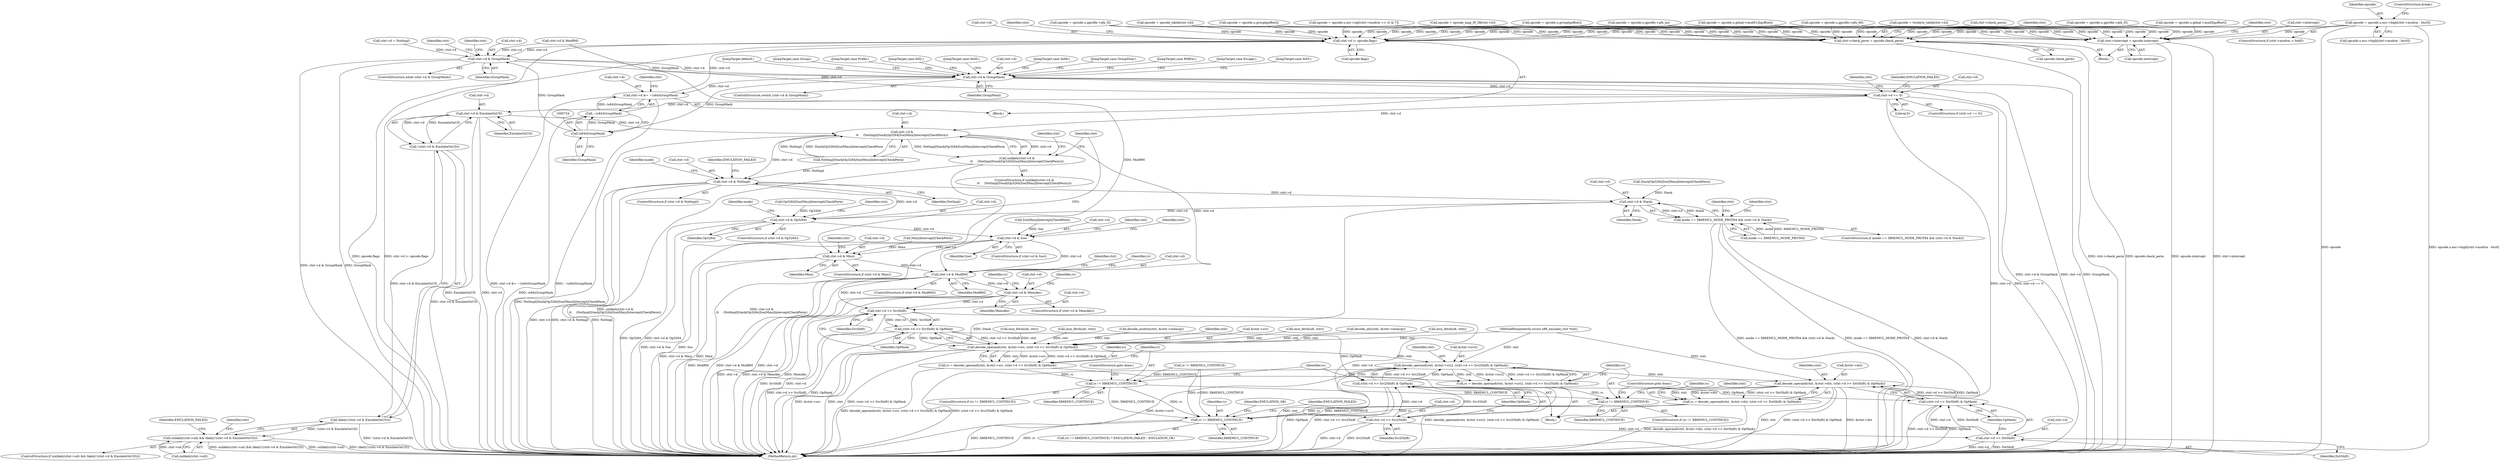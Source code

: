 digraph "0_linux_a430c9166312e1aa3d80bce32374233bdbfeba32@array" {
"1000681" [label="(Call,opcode = opcode.u.esc->high[ctxt->modrm - 0xc0])"];
"1000726" [label="(Call,ctxt->d |= opcode.flags)"];
"1000516" [label="(Call,ctxt->d & GroupMask)"];
"1000523" [label="(Call,ctxt->d & GroupMask)"];
"1000718" [label="(Call,ctxt->d &= ~(u64)GroupMask)"];
"1000723" [label="(Call,(u64)GroupMask)"];
"1000722" [label="(Call,~(u64)GroupMask)"];
"1000734" [label="(Call,ctxt->d == 0)"];
"1000758" [label="(Call,ctxt->d & EmulateOnUD)"];
"1000757" [label="(Call,!(ctxt->d & EmulateOnUD))"];
"1000756" [label="(Call,likely(!(ctxt->d & EmulateOnUD)))"];
"1000751" [label="(Call,unlikely(ctxt->ud) && likely(!(ctxt->d & EmulateOnUD)))"];
"1000767" [label="(Call,ctxt->d &\n\t\t     (NotImpl|Stack|Op3264|Sse|Mmx|Intercept|CheckPerm))"];
"1000766" [label="(Call,unlikely(ctxt->d &\n\t\t     (NotImpl|Stack|Op3264|Sse|Mmx|Intercept|CheckPerm)))"];
"1000800" [label="(Call,ctxt->d & NotImpl)"];
"1000812" [label="(Call,ctxt->d & Stack)"];
"1000808" [label="(Call,mode == X86EMUL_MODE_PROT64 && (ctxt->d & Stack))"];
"1000823" [label="(Call,ctxt->d & Op3264)"];
"1000845" [label="(Call,ctxt->d & Sse)"];
"1000857" [label="(Call,ctxt->d & Mmx)"];
"1000868" [label="(Call,ctxt->d & ModRM)"];
"1000898" [label="(Call,ctxt->d & MemAbs)"];
"1000946" [label="(Call,ctxt->d >> SrcShift)"];
"1000945" [label="(Call,(ctxt->d >> SrcShift) & OpMask)"];
"1000939" [label="(Call,decode_operand(ctxt, &ctxt->src, (ctxt->d >> SrcShift) & OpMask))"];
"1000937" [label="(Call,rc = decode_operand(ctxt, &ctxt->src, (ctxt->d >> SrcShift) & OpMask))"];
"1000953" [label="(Call,rc != X86EMUL_CONTINUE)"];
"1000973" [label="(Call,rc != X86EMUL_CONTINUE)"];
"1001012" [label="(Call,rc != X86EMUL_CONTINUE)"];
"1000959" [label="(Call,decode_operand(ctxt, &ctxt->src2, (ctxt->d >> Src2Shift) & OpMask))"];
"1000957" [label="(Call,rc = decode_operand(ctxt, &ctxt->src2, (ctxt->d >> Src2Shift) & OpMask))"];
"1000979" [label="(Call,decode_operand(ctxt, &ctxt->dst, (ctxt->d >> DstShift) & OpMask))"];
"1000977" [label="(Call,rc = decode_operand(ctxt, &ctxt->dst, (ctxt->d >> DstShift) & OpMask))"];
"1000965" [label="(Call,(ctxt->d >> Src2Shift) & OpMask)"];
"1000985" [label="(Call,(ctxt->d >> DstShift) & OpMask)"];
"1000966" [label="(Call,ctxt->d >> Src2Shift)"];
"1000986" [label="(Call,ctxt->d >> DstShift)"];
"1000785" [label="(Call,ctxt->check_perm = opcode.check_perm)"];
"1000792" [label="(Call,ctxt->intercept = opcode.intercept)"];
"1000641" [label="(Call,opcode = opcode.u.gprefix->pfx_66)"];
"1000465" [label="(Call,ctxt->d & ModRM)"];
"1000939" [label="(Call,decode_operand(ctxt, &ctxt->src, (ctxt->d >> SrcShift) & OpMask))"];
"1000697" [label="(Call,opcode = opcode.u.esc->op[(ctxt->modrm >> 3) & 7])"];
"1000640" [label="(JumpTarget,case 0x66:)"];
"1000767" [label="(Call,ctxt->d &\n\t\t     (NotImpl|Stack|Op3264|Sse|Mmx|Intercept|CheckPerm))"];
"1000810" [label="(Identifier,mode)"];
"1000900" [label="(Identifier,ctxt)"];
"1000549" [label="(JumpTarget,case GroupDual:)"];
"1000902" [label="(Identifier,MemAbs)"];
"1001011" [label="(Call,(rc != X86EMUL_CONTINUE) ? EMULATION_FAILED : EMULATION_OK)"];
"1000845" [label="(Call,ctxt->d & Sse)"];
"1000726" [label="(Call,ctxt->d |= opcode.flags)"];
"1000447" [label="(Call,insn_fetch(u8, ctxt))"];
"1000591" [label="(JumpTarget,case RMExt:)"];
"1000756" [label="(Call,likely(!(ctxt->d & EmulateOnUD)))"];
"1000800" [label="(Call,ctxt->d & NotImpl)"];
"1000812" [label="(Call,ctxt->d & Stack)"];
"1000813" [label="(Call,ctxt->d)"];
"1001014" [label="(Identifier,X86EMUL_CONTINUE)"];
"1000786" [label="(Call,ctxt->check_perm)"];
"1000759" [label="(Call,ctxt->d)"];
"1000875" [label="(Identifier,rc)"];
"1000959" [label="(Call,decode_operand(ctxt, &ctxt->src2, (ctxt->d >> Src2Shift) & OpMask))"];
"1000967" [label="(Call,ctxt->d)"];
"1000785" [label="(Call,ctxt->check_perm = opcode.check_perm)"];
"1000987" [label="(Call,ctxt->d)"];
"1000858" [label="(Call,ctxt->d)"];
"1001017" [label="(MethodReturn,int)"];
"1000861" [label="(Identifier,Mmx)"];
"1000846" [label="(Call,ctxt->d)"];
"1000956" [label="(ControlStructure,goto done;)"];
"1000824" [label="(Call,ctxt->d)"];
"1000831" [label="(Identifier,mode)"];
"1000947" [label="(Call,ctxt->d)"];
"1000794" [label="(Identifier,ctxt)"];
"1000905" [label="(Call,decode_abs(ctxt, &ctxt->memop))"];
"1000978" [label="(Identifier,rc)"];
"1000567" [label="(Call,opcode = opcode.u.gdual->mod3[goffset])"];
"1001016" [label="(Identifier,EMULATION_OK)"];
"1000751" [label="(Call,unlikely(ctxt->ud) && likely(!(ctxt->d & EmulateOnUD)))"];
"1000809" [label="(Call,mode == X86EMUL_MODE_PROT64)"];
"1000719" [label="(Call,ctxt->d)"];
"1000867" [label="(ControlStructure,if (ctxt->d & ModRM))"];
"1000985" [label="(Call,(ctxt->d >> DstShift) & OpMask)"];
"1000277" [label="(Call,insn_fetch(u8, ctxt))"];
"1000971" [label="(Identifier,OpMask)"];
"1000722" [label="(Call,~(u64)GroupMask)"];
"1000789" [label="(Call,opcode.check_perm)"];
"1000808" [label="(Call,mode == X86EMUL_MODE_PROT64 && (ctxt->d & Stack))"];
"1000804" [label="(Identifier,NotImpl)"];
"1000515" [label="(ControlStructure,while (ctxt->d & GroupMask))"];
"1000825" [label="(Identifier,ctxt)"];
"1000938" [label="(Identifier,rc)"];
"1000872" [label="(Identifier,ModRM)"];
"1000579" [label="(Call,opcode = opcode.u.gdual->mod012[goffset])"];
"1000762" [label="(Identifier,EmulateOnUD)"];
"1000975" [label="(Identifier,X86EMUL_CONTINUE)"];
"1000990" [label="(Identifier,DstShift)"];
"1000868" [label="(Call,ctxt->d & ModRM)"];
"1000424" [label="(Call,opcode = twobyte_table[ctxt->b])"];
"1000951" [label="(Identifier,OpMask)"];
"1000952" [label="(ControlStructure,if (rc != X86EMUL_CONTINUE))"];
"1000510" [label="(Call,ctxt->d = NotImpl)"];
"1000844" [label="(ControlStructure,if (ctxt->d & Sse))"];
"1000779" [label="(Call,Mmx|Intercept|CheckPerm)"];
"1000750" [label="(ControlStructure,if (unlikely(ctxt->ud) && likely(!(ctxt->d & EmulateOnUD))))"];
"1000516" [label="(Call,ctxt->d & GroupMask)"];
"1000955" [label="(Identifier,X86EMUL_CONTINUE)"];
"1000980" [label="(Identifier,ctxt)"];
"1000520" [label="(Identifier,GroupMask)"];
"1000674" [label="(JumpTarget,case Escape:)"];
"1000787" [label="(Identifier,ctxt)"];
"1001015" [label="(Identifier,EMULATION_FAILED)"];
"1000945" [label="(Call,(ctxt->d >> SrcShift) & OpMask)"];
"1000960" [label="(Identifier,ctxt)"];
"1000801" [label="(Call,ctxt->d)"];
"1001012" [label="(Call,rc != X86EMUL_CONTINUE)"];
"1000991" [label="(Identifier,OpMask)"];
"1000913" [label="(Identifier,rc)"];
"1000652" [label="(Call,opcode = opcode.u.gprefix->pfx_f2)"];
"1000899" [label="(Call,ctxt->d)"];
"1000764" [label="(Identifier,EMULATION_FAILED)"];
"1000683" [label="(Call,opcode.u.esc->high[ctxt->modrm - 0xc0])"];
"1000450" [label="(Call,opcode = opcode_map_0f_38[ctxt->b])"];
"1000768" [label="(Call,ctxt->d)"];
"1000827" [label="(Identifier,Op3264)"];
"1000730" [label="(Call,opcode.flags)"];
"1000961" [label="(Call,&ctxt->src2)"];
"1000662" [label="(JumpTarget,case 0xf3:)"];
"1000725" [label="(Identifier,GroupMask)"];
"1000757" [label="(Call,!(ctxt->d & EmulateOnUD))"];
"1000823" [label="(Call,ctxt->d & Op3264)"];
"1000792" [label="(Call,ctxt->intercept = opcode.intercept)"];
"1000474" [label="(Call,insn_fetch(u8, ctxt))"];
"1000727" [label="(Call,ctxt->d)"];
"1000802" [label="(Identifier,ctxt)"];
"1000771" [label="(Call,NotImpl|Stack|Op3264|Sse|Mmx|Intercept|CheckPerm)"];
"1000740" [label="(Identifier,EMULATION_FAILED)"];
"1000735" [label="(Call,ctxt->d)"];
"1000682" [label="(Identifier,opcode)"];
"1000723" [label="(Call,(u64)GroupMask)"];
"1000775" [label="(Call,Op3264|Sse|Mmx|Intercept|CheckPerm)"];
"1000994" [label="(Identifier,ctxt)"];
"1000856" [label="(ControlStructure,if (ctxt->d & Mmx))"];
"1000904" [label="(Identifier,rc)"];
"1000957" [label="(Call,rc = decode_operand(ctxt, &ctxt->src2, (ctxt->d >> Src2Shift) & OpMask))"];
"1000539" [label="(Call,opcode = opcode.u.group[goffset])"];
"1000972" [label="(ControlStructure,if (rc != X86EMUL_CONTINUE))"];
"1000870" [label="(Identifier,ctxt)"];
"1000954" [label="(Identifier,rc)"];
"1000793" [label="(Call,ctxt->intercept)"];
"1000966" [label="(Call,ctxt->d >> Src2Shift)"];
"1000977" [label="(Call,rc = decode_operand(ctxt, &ctxt->dst, (ctxt->d >> DstShift) & OpMask))"];
"1000630" [label="(Call,opcode = opcode.u.gprefix->pfx_no)"];
"1000973" [label="(Call,rc != X86EMUL_CONTINUE)"];
"1000421" [label="(Call,insn_fetch(u8, ctxt))"];
"1000898" [label="(Call,ctxt->d & MemAbs)"];
"1000522" [label="(ControlStructure,switch (ctxt->d & GroupMask))"];
"1000715" [label="(JumpTarget,default:)"];
"1000819" [label="(Identifier,ctxt)"];
"1000937" [label="(Call,rc = decode_operand(ctxt, &ctxt->src, (ctxt->d >> SrcShift) & OpMask))"];
"1000718" [label="(Call,ctxt->d &= ~(u64)GroupMask)"];
"1000758" [label="(Call,ctxt->d & EmulateOnUD)"];
"1000766" [label="(Call,unlikely(ctxt->d &\n\t\t     (NotImpl|Stack|Op3264|Sse|Mmx|Intercept|CheckPerm)))"];
"1000974" [label="(Identifier,rc)"];
"1000859" [label="(Identifier,ctxt)"];
"1000849" [label="(Identifier,Sse)"];
"1000796" [label="(Call,opcode.intercept)"];
"1000876" [label="(Call,decode_modrm(ctxt, &ctxt->memop))"];
"1000979" [label="(Call,decode_operand(ctxt, &ctxt->dst, (ctxt->d >> DstShift) & OpMask))"];
"1000852" [label="(Identifier,ctxt)"];
"1000816" [label="(Identifier,Stack)"];
"1000950" [label="(Identifier,SrcShift)"];
"1000529" [label="(JumpTarget,case Group:)"];
"1000965" [label="(Call,(ctxt->d >> Src2Shift) & OpMask)"];
"1000609" [label="(JumpTarget,case Prefix:)"];
"1000912" [label="(Call,rc != X86EMUL_CONTINUE)"];
"1000681" [label="(Call,opcode = opcode.u.esc->high[ctxt->modrm - 0xc0])"];
"1000738" [label="(Literal,0)"];
"1000981" [label="(Call,&ctxt->dst)"];
"1000869" [label="(Call,ctxt->d)"];
"1000736" [label="(Identifier,ctxt)"];
"1000777" [label="(Call,Sse|Mmx|Intercept|CheckPerm)"];
"1000752" [label="(Call,unlikely(ctxt->ud))"];
"1000769" [label="(Identifier,ctxt)"];
"1000784" [label="(Block,)"];
"1000847" [label="(Identifier,ctxt)"];
"1000527" [label="(Identifier,GroupMask)"];
"1000946" [label="(Call,ctxt->d >> SrcShift)"];
"1000675" [label="(ControlStructure,if (ctxt->modrm > 0xbf))"];
"1000857" [label="(Call,ctxt->d & Mmx)"];
"1000807" [label="(ControlStructure,if (mode == X86EMUL_MODE_PROT64 && (ctxt->d & Stack)))"];
"1000958" [label="(Identifier,rc)"];
"1000525" [label="(Identifier,ctxt)"];
"1000517" [label="(Call,ctxt->d)"];
"1000733" [label="(ControlStructure,if (ctxt->d == 0))"];
"1000133" [label="(Block,)"];
"1000864" [label="(Identifier,ctxt)"];
"1000651" [label="(JumpTarget,case 0xf2:)"];
"1000986" [label="(Call,ctxt->d >> DstShift)"];
"1000734" [label="(Call,ctxt->d == 0)"];
"1000629" [label="(JumpTarget,case 0x00:)"];
"1000663" [label="(Call,opcode = opcode.u.gprefix->pfx_f3)"];
"1000728" [label="(Identifier,ctxt)"];
"1000523" [label="(Call,ctxt->d & GroupMask)"];
"1000806" [label="(Identifier,EMULATION_FAILED)"];
"1000940" [label="(Identifier,ctxt)"];
"1000953" [label="(Call,rc != X86EMUL_CONTINUE)"];
"1000398" [label="(Call,opcode = opcode_table[ctxt->b])"];
"1000897" [label="(ControlStructure,if (ctxt->d & MemAbs))"];
"1000743" [label="(Identifier,ctxt)"];
"1000976" [label="(ControlStructure,goto done;)"];
"1000524" [label="(Call,ctxt->d)"];
"1000970" [label="(Identifier,Src2Shift)"];
"1000941" [label="(Call,&ctxt->src)"];
"1000521" [label="(Block,)"];
"1001013" [label="(Identifier,rc)"];
"1000773" [label="(Call,Stack|Op3264|Sse|Mmx|Intercept|CheckPerm)"];
"1000799" [label="(ControlStructure,if (ctxt->d & NotImpl))"];
"1000130" [label="(MethodParameterIn,struct x86_emulate_ctxt *ctxt)"];
"1000599" [label="(Call,opcode = opcode.u.group[goffset])"];
"1000714" [label="(ControlStructure,break;)"];
"1000822" [label="(ControlStructure,if (ctxt->d & Op3264))"];
"1000765" [label="(ControlStructure,if (unlikely(ctxt->d &\n\t\t     (NotImpl|Stack|Op3264|Sse|Mmx|Intercept|CheckPerm))))"];
"1000518" [label="(Identifier,ctxt)"];
"1000681" -> "1000675"  [label="AST: "];
"1000681" -> "1000683"  [label="CFG: "];
"1000682" -> "1000681"  [label="AST: "];
"1000683" -> "1000681"  [label="AST: "];
"1000714" -> "1000681"  [label="CFG: "];
"1000681" -> "1001017"  [label="DDG: opcode"];
"1000681" -> "1001017"  [label="DDG: opcode.u.esc->high[ctxt->modrm - 0xc0]"];
"1000681" -> "1000726"  [label="DDG: opcode"];
"1000681" -> "1000785"  [label="DDG: opcode"];
"1000681" -> "1000792"  [label="DDG: opcode"];
"1000726" -> "1000521"  [label="AST: "];
"1000726" -> "1000730"  [label="CFG: "];
"1000727" -> "1000726"  [label="AST: "];
"1000730" -> "1000726"  [label="AST: "];
"1000518" -> "1000726"  [label="CFG: "];
"1000726" -> "1001017"  [label="DDG: opcode.flags"];
"1000726" -> "1001017"  [label="DDG: ctxt->d |= opcode.flags"];
"1000726" -> "1000516"  [label="DDG: ctxt->d"];
"1000718" -> "1000726"  [label="DDG: ctxt->d"];
"1000539" -> "1000726"  [label="DDG: opcode"];
"1000567" -> "1000726"  [label="DDG: opcode"];
"1000663" -> "1000726"  [label="DDG: opcode"];
"1000630" -> "1000726"  [label="DDG: opcode"];
"1000599" -> "1000726"  [label="DDG: opcode"];
"1000450" -> "1000726"  [label="DDG: opcode"];
"1000697" -> "1000726"  [label="DDG: opcode"];
"1000641" -> "1000726"  [label="DDG: opcode"];
"1000398" -> "1000726"  [label="DDG: opcode"];
"1000579" -> "1000726"  [label="DDG: opcode"];
"1000652" -> "1000726"  [label="DDG: opcode"];
"1000424" -> "1000726"  [label="DDG: opcode"];
"1000516" -> "1000515"  [label="AST: "];
"1000516" -> "1000520"  [label="CFG: "];
"1000517" -> "1000516"  [label="AST: "];
"1000520" -> "1000516"  [label="AST: "];
"1000525" -> "1000516"  [label="CFG: "];
"1000736" -> "1000516"  [label="CFG: "];
"1000516" -> "1001017"  [label="DDG: GroupMask"];
"1000516" -> "1001017"  [label="DDG: ctxt->d & GroupMask"];
"1000510" -> "1000516"  [label="DDG: ctxt->d"];
"1000465" -> "1000516"  [label="DDG: ctxt->d"];
"1000723" -> "1000516"  [label="DDG: GroupMask"];
"1000516" -> "1000523"  [label="DDG: ctxt->d"];
"1000516" -> "1000523"  [label="DDG: GroupMask"];
"1000516" -> "1000734"  [label="DDG: ctxt->d"];
"1000523" -> "1000522"  [label="AST: "];
"1000523" -> "1000527"  [label="CFG: "];
"1000524" -> "1000523"  [label="AST: "];
"1000527" -> "1000523"  [label="AST: "];
"1000529" -> "1000523"  [label="CFG: "];
"1000549" -> "1000523"  [label="CFG: "];
"1000591" -> "1000523"  [label="CFG: "];
"1000609" -> "1000523"  [label="CFG: "];
"1000629" -> "1000523"  [label="CFG: "];
"1000640" -> "1000523"  [label="CFG: "];
"1000651" -> "1000523"  [label="CFG: "];
"1000662" -> "1000523"  [label="CFG: "];
"1000674" -> "1000523"  [label="CFG: "];
"1000715" -> "1000523"  [label="CFG: "];
"1000523" -> "1001017"  [label="DDG: ctxt->d"];
"1000523" -> "1001017"  [label="DDG: GroupMask"];
"1000523" -> "1001017"  [label="DDG: ctxt->d & GroupMask"];
"1000523" -> "1000718"  [label="DDG: ctxt->d"];
"1000523" -> "1000723"  [label="DDG: GroupMask"];
"1000523" -> "1000734"  [label="DDG: ctxt->d"];
"1000718" -> "1000521"  [label="AST: "];
"1000718" -> "1000722"  [label="CFG: "];
"1000719" -> "1000718"  [label="AST: "];
"1000722" -> "1000718"  [label="AST: "];
"1000728" -> "1000718"  [label="CFG: "];
"1000718" -> "1001017"  [label="DDG: ctxt->d &= ~(u64)GroupMask"];
"1000718" -> "1001017"  [label="DDG: ~(u64)GroupMask"];
"1000722" -> "1000718"  [label="DDG: (u64)GroupMask"];
"1000723" -> "1000722"  [label="AST: "];
"1000723" -> "1000725"  [label="CFG: "];
"1000724" -> "1000723"  [label="AST: "];
"1000725" -> "1000723"  [label="AST: "];
"1000722" -> "1000723"  [label="CFG: "];
"1000723" -> "1000722"  [label="DDG: GroupMask"];
"1000722" -> "1001017"  [label="DDG: (u64)GroupMask"];
"1000734" -> "1000733"  [label="AST: "];
"1000734" -> "1000738"  [label="CFG: "];
"1000735" -> "1000734"  [label="AST: "];
"1000738" -> "1000734"  [label="AST: "];
"1000740" -> "1000734"  [label="CFG: "];
"1000743" -> "1000734"  [label="CFG: "];
"1000734" -> "1001017"  [label="DDG: ctxt->d"];
"1000734" -> "1001017"  [label="DDG: ctxt->d == 0"];
"1000734" -> "1000758"  [label="DDG: ctxt->d"];
"1000734" -> "1000767"  [label="DDG: ctxt->d"];
"1000758" -> "1000757"  [label="AST: "];
"1000758" -> "1000762"  [label="CFG: "];
"1000759" -> "1000758"  [label="AST: "];
"1000762" -> "1000758"  [label="AST: "];
"1000757" -> "1000758"  [label="CFG: "];
"1000758" -> "1001017"  [label="DDG: EmulateOnUD"];
"1000758" -> "1001017"  [label="DDG: ctxt->d"];
"1000758" -> "1000757"  [label="DDG: ctxt->d"];
"1000758" -> "1000757"  [label="DDG: EmulateOnUD"];
"1000758" -> "1000767"  [label="DDG: ctxt->d"];
"1000757" -> "1000756"  [label="AST: "];
"1000756" -> "1000757"  [label="CFG: "];
"1000757" -> "1001017"  [label="DDG: ctxt->d & EmulateOnUD"];
"1000757" -> "1000756"  [label="DDG: ctxt->d & EmulateOnUD"];
"1000756" -> "1000751"  [label="AST: "];
"1000751" -> "1000756"  [label="CFG: "];
"1000756" -> "1001017"  [label="DDG: !(ctxt->d & EmulateOnUD)"];
"1000756" -> "1000751"  [label="DDG: !(ctxt->d & EmulateOnUD)"];
"1000751" -> "1000750"  [label="AST: "];
"1000751" -> "1000752"  [label="CFG: "];
"1000752" -> "1000751"  [label="AST: "];
"1000764" -> "1000751"  [label="CFG: "];
"1000769" -> "1000751"  [label="CFG: "];
"1000751" -> "1001017"  [label="DDG: unlikely(ctxt->ud) && likely(!(ctxt->d & EmulateOnUD))"];
"1000751" -> "1001017"  [label="DDG: unlikely(ctxt->ud)"];
"1000751" -> "1001017"  [label="DDG: likely(!(ctxt->d & EmulateOnUD))"];
"1000752" -> "1000751"  [label="DDG: ctxt->ud"];
"1000767" -> "1000766"  [label="AST: "];
"1000767" -> "1000771"  [label="CFG: "];
"1000768" -> "1000767"  [label="AST: "];
"1000771" -> "1000767"  [label="AST: "];
"1000766" -> "1000767"  [label="CFG: "];
"1000767" -> "1001017"  [label="DDG: NotImpl|Stack|Op3264|Sse|Mmx|Intercept|CheckPerm"];
"1000767" -> "1000766"  [label="DDG: ctxt->d"];
"1000767" -> "1000766"  [label="DDG: NotImpl|Stack|Op3264|Sse|Mmx|Intercept|CheckPerm"];
"1000771" -> "1000767"  [label="DDG: NotImpl"];
"1000771" -> "1000767"  [label="DDG: Stack|Op3264|Sse|Mmx|Intercept|CheckPerm"];
"1000767" -> "1000800"  [label="DDG: ctxt->d"];
"1000767" -> "1000868"  [label="DDG: ctxt->d"];
"1000766" -> "1000765"  [label="AST: "];
"1000787" -> "1000766"  [label="CFG: "];
"1000870" -> "1000766"  [label="CFG: "];
"1000766" -> "1001017"  [label="DDG: ctxt->d &\n\t\t     (NotImpl|Stack|Op3264|Sse|Mmx|Intercept|CheckPerm)"];
"1000766" -> "1001017"  [label="DDG: unlikely(ctxt->d &\n\t\t     (NotImpl|Stack|Op3264|Sse|Mmx|Intercept|CheckPerm))"];
"1000800" -> "1000799"  [label="AST: "];
"1000800" -> "1000804"  [label="CFG: "];
"1000801" -> "1000800"  [label="AST: "];
"1000804" -> "1000800"  [label="AST: "];
"1000806" -> "1000800"  [label="CFG: "];
"1000810" -> "1000800"  [label="CFG: "];
"1000800" -> "1001017"  [label="DDG: ctxt->d & NotImpl"];
"1000800" -> "1001017"  [label="DDG: NotImpl"];
"1000800" -> "1001017"  [label="DDG: ctxt->d"];
"1000771" -> "1000800"  [label="DDG: NotImpl"];
"1000800" -> "1000812"  [label="DDG: ctxt->d"];
"1000800" -> "1000823"  [label="DDG: ctxt->d"];
"1000812" -> "1000808"  [label="AST: "];
"1000812" -> "1000816"  [label="CFG: "];
"1000813" -> "1000812"  [label="AST: "];
"1000816" -> "1000812"  [label="AST: "];
"1000808" -> "1000812"  [label="CFG: "];
"1000812" -> "1001017"  [label="DDG: Stack"];
"1000812" -> "1000808"  [label="DDG: ctxt->d"];
"1000812" -> "1000808"  [label="DDG: Stack"];
"1000773" -> "1000812"  [label="DDG: Stack"];
"1000812" -> "1000823"  [label="DDG: ctxt->d"];
"1000808" -> "1000807"  [label="AST: "];
"1000808" -> "1000809"  [label="CFG: "];
"1000809" -> "1000808"  [label="AST: "];
"1000819" -> "1000808"  [label="CFG: "];
"1000825" -> "1000808"  [label="CFG: "];
"1000808" -> "1001017"  [label="DDG: mode == X86EMUL_MODE_PROT64 && (ctxt->d & Stack)"];
"1000808" -> "1001017"  [label="DDG: mode == X86EMUL_MODE_PROT64"];
"1000808" -> "1001017"  [label="DDG: ctxt->d & Stack"];
"1000809" -> "1000808"  [label="DDG: mode"];
"1000809" -> "1000808"  [label="DDG: X86EMUL_MODE_PROT64"];
"1000823" -> "1000822"  [label="AST: "];
"1000823" -> "1000827"  [label="CFG: "];
"1000824" -> "1000823"  [label="AST: "];
"1000827" -> "1000823"  [label="AST: "];
"1000831" -> "1000823"  [label="CFG: "];
"1000847" -> "1000823"  [label="CFG: "];
"1000823" -> "1001017"  [label="DDG: Op3264"];
"1000823" -> "1001017"  [label="DDG: ctxt->d & Op3264"];
"1000775" -> "1000823"  [label="DDG: Op3264"];
"1000823" -> "1000845"  [label="DDG: ctxt->d"];
"1000845" -> "1000844"  [label="AST: "];
"1000845" -> "1000849"  [label="CFG: "];
"1000846" -> "1000845"  [label="AST: "];
"1000849" -> "1000845"  [label="AST: "];
"1000852" -> "1000845"  [label="CFG: "];
"1000859" -> "1000845"  [label="CFG: "];
"1000845" -> "1001017"  [label="DDG: Sse"];
"1000845" -> "1001017"  [label="DDG: ctxt->d & Sse"];
"1000777" -> "1000845"  [label="DDG: Sse"];
"1000845" -> "1000857"  [label="DDG: ctxt->d"];
"1000845" -> "1000868"  [label="DDG: ctxt->d"];
"1000857" -> "1000856"  [label="AST: "];
"1000857" -> "1000861"  [label="CFG: "];
"1000858" -> "1000857"  [label="AST: "];
"1000861" -> "1000857"  [label="AST: "];
"1000864" -> "1000857"  [label="CFG: "];
"1000870" -> "1000857"  [label="CFG: "];
"1000857" -> "1001017"  [label="DDG: ctxt->d & Mmx"];
"1000857" -> "1001017"  [label="DDG: Mmx"];
"1000779" -> "1000857"  [label="DDG: Mmx"];
"1000857" -> "1000868"  [label="DDG: ctxt->d"];
"1000868" -> "1000867"  [label="AST: "];
"1000868" -> "1000872"  [label="CFG: "];
"1000869" -> "1000868"  [label="AST: "];
"1000872" -> "1000868"  [label="AST: "];
"1000875" -> "1000868"  [label="CFG: "];
"1000900" -> "1000868"  [label="CFG: "];
"1000868" -> "1001017"  [label="DDG: ModRM"];
"1000868" -> "1001017"  [label="DDG: ctxt->d & ModRM"];
"1000868" -> "1001017"  [label="DDG: ctxt->d"];
"1000465" -> "1000868"  [label="DDG: ModRM"];
"1000868" -> "1000898"  [label="DDG: ctxt->d"];
"1000868" -> "1000946"  [label="DDG: ctxt->d"];
"1000898" -> "1000897"  [label="AST: "];
"1000898" -> "1000902"  [label="CFG: "];
"1000899" -> "1000898"  [label="AST: "];
"1000902" -> "1000898"  [label="AST: "];
"1000904" -> "1000898"  [label="CFG: "];
"1000913" -> "1000898"  [label="CFG: "];
"1000898" -> "1001017"  [label="DDG: ctxt->d"];
"1000898" -> "1001017"  [label="DDG: ctxt->d & MemAbs"];
"1000898" -> "1001017"  [label="DDG: MemAbs"];
"1000898" -> "1000946"  [label="DDG: ctxt->d"];
"1000946" -> "1000945"  [label="AST: "];
"1000946" -> "1000950"  [label="CFG: "];
"1000947" -> "1000946"  [label="AST: "];
"1000950" -> "1000946"  [label="AST: "];
"1000951" -> "1000946"  [label="CFG: "];
"1000946" -> "1001017"  [label="DDG: SrcShift"];
"1000946" -> "1001017"  [label="DDG: ctxt->d"];
"1000946" -> "1000945"  [label="DDG: ctxt->d"];
"1000946" -> "1000945"  [label="DDG: SrcShift"];
"1000946" -> "1000966"  [label="DDG: ctxt->d"];
"1000945" -> "1000939"  [label="AST: "];
"1000945" -> "1000951"  [label="CFG: "];
"1000951" -> "1000945"  [label="AST: "];
"1000939" -> "1000945"  [label="CFG: "];
"1000945" -> "1001017"  [label="DDG: ctxt->d >> SrcShift"];
"1000945" -> "1001017"  [label="DDG: OpMask"];
"1000945" -> "1000939"  [label="DDG: ctxt->d >> SrcShift"];
"1000945" -> "1000939"  [label="DDG: OpMask"];
"1000945" -> "1000965"  [label="DDG: OpMask"];
"1000939" -> "1000937"  [label="AST: "];
"1000940" -> "1000939"  [label="AST: "];
"1000941" -> "1000939"  [label="AST: "];
"1000937" -> "1000939"  [label="CFG: "];
"1000939" -> "1001017"  [label="DDG: &ctxt->src"];
"1000939" -> "1001017"  [label="DDG: ctxt"];
"1000939" -> "1001017"  [label="DDG: (ctxt->d >> SrcShift) & OpMask"];
"1000939" -> "1000937"  [label="DDG: ctxt"];
"1000939" -> "1000937"  [label="DDG: &ctxt->src"];
"1000939" -> "1000937"  [label="DDG: (ctxt->d >> SrcShift) & OpMask"];
"1000905" -> "1000939"  [label="DDG: ctxt"];
"1000474" -> "1000939"  [label="DDG: ctxt"];
"1000421" -> "1000939"  [label="DDG: ctxt"];
"1000447" -> "1000939"  [label="DDG: ctxt"];
"1000277" -> "1000939"  [label="DDG: ctxt"];
"1000876" -> "1000939"  [label="DDG: ctxt"];
"1000130" -> "1000939"  [label="DDG: ctxt"];
"1000939" -> "1000959"  [label="DDG: ctxt"];
"1000937" -> "1000133"  [label="AST: "];
"1000938" -> "1000937"  [label="AST: "];
"1000954" -> "1000937"  [label="CFG: "];
"1000937" -> "1001017"  [label="DDG: decode_operand(ctxt, &ctxt->src, (ctxt->d >> SrcShift) & OpMask)"];
"1000937" -> "1000953"  [label="DDG: rc"];
"1000953" -> "1000952"  [label="AST: "];
"1000953" -> "1000955"  [label="CFG: "];
"1000954" -> "1000953"  [label="AST: "];
"1000955" -> "1000953"  [label="AST: "];
"1000956" -> "1000953"  [label="CFG: "];
"1000958" -> "1000953"  [label="CFG: "];
"1000912" -> "1000953"  [label="DDG: X86EMUL_CONTINUE"];
"1000953" -> "1000973"  [label="DDG: X86EMUL_CONTINUE"];
"1000953" -> "1001012"  [label="DDG: rc"];
"1000953" -> "1001012"  [label="DDG: X86EMUL_CONTINUE"];
"1000973" -> "1000972"  [label="AST: "];
"1000973" -> "1000975"  [label="CFG: "];
"1000974" -> "1000973"  [label="AST: "];
"1000975" -> "1000973"  [label="AST: "];
"1000976" -> "1000973"  [label="CFG: "];
"1000978" -> "1000973"  [label="CFG: "];
"1000957" -> "1000973"  [label="DDG: rc"];
"1000973" -> "1001012"  [label="DDG: rc"];
"1000973" -> "1001012"  [label="DDG: X86EMUL_CONTINUE"];
"1001012" -> "1001011"  [label="AST: "];
"1001012" -> "1001014"  [label="CFG: "];
"1001013" -> "1001012"  [label="AST: "];
"1001014" -> "1001012"  [label="AST: "];
"1001015" -> "1001012"  [label="CFG: "];
"1001016" -> "1001012"  [label="CFG: "];
"1001012" -> "1001017"  [label="DDG: rc"];
"1001012" -> "1001017"  [label="DDG: X86EMUL_CONTINUE"];
"1000912" -> "1001012"  [label="DDG: rc"];
"1000912" -> "1001012"  [label="DDG: X86EMUL_CONTINUE"];
"1000977" -> "1001012"  [label="DDG: rc"];
"1000959" -> "1000957"  [label="AST: "];
"1000959" -> "1000965"  [label="CFG: "];
"1000960" -> "1000959"  [label="AST: "];
"1000961" -> "1000959"  [label="AST: "];
"1000965" -> "1000959"  [label="AST: "];
"1000957" -> "1000959"  [label="CFG: "];
"1000959" -> "1001017"  [label="DDG: (ctxt->d >> Src2Shift) & OpMask"];
"1000959" -> "1001017"  [label="DDG: &ctxt->src2"];
"1000959" -> "1001017"  [label="DDG: ctxt"];
"1000959" -> "1000957"  [label="DDG: ctxt"];
"1000959" -> "1000957"  [label="DDG: &ctxt->src2"];
"1000959" -> "1000957"  [label="DDG: (ctxt->d >> Src2Shift) & OpMask"];
"1000130" -> "1000959"  [label="DDG: ctxt"];
"1000965" -> "1000959"  [label="DDG: ctxt->d >> Src2Shift"];
"1000965" -> "1000959"  [label="DDG: OpMask"];
"1000959" -> "1000979"  [label="DDG: ctxt"];
"1000957" -> "1000133"  [label="AST: "];
"1000958" -> "1000957"  [label="AST: "];
"1000974" -> "1000957"  [label="CFG: "];
"1000957" -> "1001017"  [label="DDG: decode_operand(ctxt, &ctxt->src2, (ctxt->d >> Src2Shift) & OpMask)"];
"1000979" -> "1000977"  [label="AST: "];
"1000979" -> "1000985"  [label="CFG: "];
"1000980" -> "1000979"  [label="AST: "];
"1000981" -> "1000979"  [label="AST: "];
"1000985" -> "1000979"  [label="AST: "];
"1000977" -> "1000979"  [label="CFG: "];
"1000979" -> "1001017"  [label="DDG: &ctxt->dst"];
"1000979" -> "1001017"  [label="DDG: ctxt"];
"1000979" -> "1001017"  [label="DDG: (ctxt->d >> DstShift) & OpMask"];
"1000979" -> "1000977"  [label="DDG: ctxt"];
"1000979" -> "1000977"  [label="DDG: &ctxt->dst"];
"1000979" -> "1000977"  [label="DDG: (ctxt->d >> DstShift) & OpMask"];
"1000130" -> "1000979"  [label="DDG: ctxt"];
"1000985" -> "1000979"  [label="DDG: ctxt->d >> DstShift"];
"1000985" -> "1000979"  [label="DDG: OpMask"];
"1000977" -> "1000133"  [label="AST: "];
"1000978" -> "1000977"  [label="AST: "];
"1000994" -> "1000977"  [label="CFG: "];
"1000977" -> "1001017"  [label="DDG: decode_operand(ctxt, &ctxt->dst, (ctxt->d >> DstShift) & OpMask)"];
"1000965" -> "1000971"  [label="CFG: "];
"1000966" -> "1000965"  [label="AST: "];
"1000971" -> "1000965"  [label="AST: "];
"1000965" -> "1001017"  [label="DDG: OpMask"];
"1000965" -> "1001017"  [label="DDG: ctxt->d >> Src2Shift"];
"1000966" -> "1000965"  [label="DDG: ctxt->d"];
"1000966" -> "1000965"  [label="DDG: Src2Shift"];
"1000965" -> "1000985"  [label="DDG: OpMask"];
"1000985" -> "1000991"  [label="CFG: "];
"1000986" -> "1000985"  [label="AST: "];
"1000991" -> "1000985"  [label="AST: "];
"1000985" -> "1001017"  [label="DDG: OpMask"];
"1000985" -> "1001017"  [label="DDG: ctxt->d >> DstShift"];
"1000986" -> "1000985"  [label="DDG: ctxt->d"];
"1000986" -> "1000985"  [label="DDG: DstShift"];
"1000966" -> "1000970"  [label="CFG: "];
"1000967" -> "1000966"  [label="AST: "];
"1000970" -> "1000966"  [label="AST: "];
"1000971" -> "1000966"  [label="CFG: "];
"1000966" -> "1001017"  [label="DDG: ctxt->d"];
"1000966" -> "1001017"  [label="DDG: Src2Shift"];
"1000966" -> "1000986"  [label="DDG: ctxt->d"];
"1000986" -> "1000990"  [label="CFG: "];
"1000987" -> "1000986"  [label="AST: "];
"1000990" -> "1000986"  [label="AST: "];
"1000991" -> "1000986"  [label="CFG: "];
"1000986" -> "1001017"  [label="DDG: ctxt->d"];
"1000986" -> "1001017"  [label="DDG: DstShift"];
"1000785" -> "1000784"  [label="AST: "];
"1000785" -> "1000789"  [label="CFG: "];
"1000786" -> "1000785"  [label="AST: "];
"1000789" -> "1000785"  [label="AST: "];
"1000794" -> "1000785"  [label="CFG: "];
"1000785" -> "1001017"  [label="DDG: opcode.check_perm"];
"1000785" -> "1001017"  [label="DDG: ctxt->check_perm"];
"1000539" -> "1000785"  [label="DDG: opcode"];
"1000567" -> "1000785"  [label="DDG: opcode"];
"1000663" -> "1000785"  [label="DDG: opcode"];
"1000630" -> "1000785"  [label="DDG: opcode"];
"1000599" -> "1000785"  [label="DDG: opcode"];
"1000450" -> "1000785"  [label="DDG: opcode"];
"1000697" -> "1000785"  [label="DDG: opcode"];
"1000641" -> "1000785"  [label="DDG: opcode"];
"1000398" -> "1000785"  [label="DDG: opcode"];
"1000579" -> "1000785"  [label="DDG: opcode"];
"1000652" -> "1000785"  [label="DDG: opcode"];
"1000424" -> "1000785"  [label="DDG: opcode"];
"1000792" -> "1000784"  [label="AST: "];
"1000792" -> "1000796"  [label="CFG: "];
"1000793" -> "1000792"  [label="AST: "];
"1000796" -> "1000792"  [label="AST: "];
"1000802" -> "1000792"  [label="CFG: "];
"1000792" -> "1001017"  [label="DDG: opcode.intercept"];
"1000792" -> "1001017"  [label="DDG: ctxt->intercept"];
"1000539" -> "1000792"  [label="DDG: opcode"];
"1000567" -> "1000792"  [label="DDG: opcode"];
"1000663" -> "1000792"  [label="DDG: opcode"];
"1000630" -> "1000792"  [label="DDG: opcode"];
"1000599" -> "1000792"  [label="DDG: opcode"];
"1000450" -> "1000792"  [label="DDG: opcode"];
"1000697" -> "1000792"  [label="DDG: opcode"];
"1000641" -> "1000792"  [label="DDG: opcode"];
"1000398" -> "1000792"  [label="DDG: opcode"];
"1000579" -> "1000792"  [label="DDG: opcode"];
"1000652" -> "1000792"  [label="DDG: opcode"];
"1000424" -> "1000792"  [label="DDG: opcode"];
}
